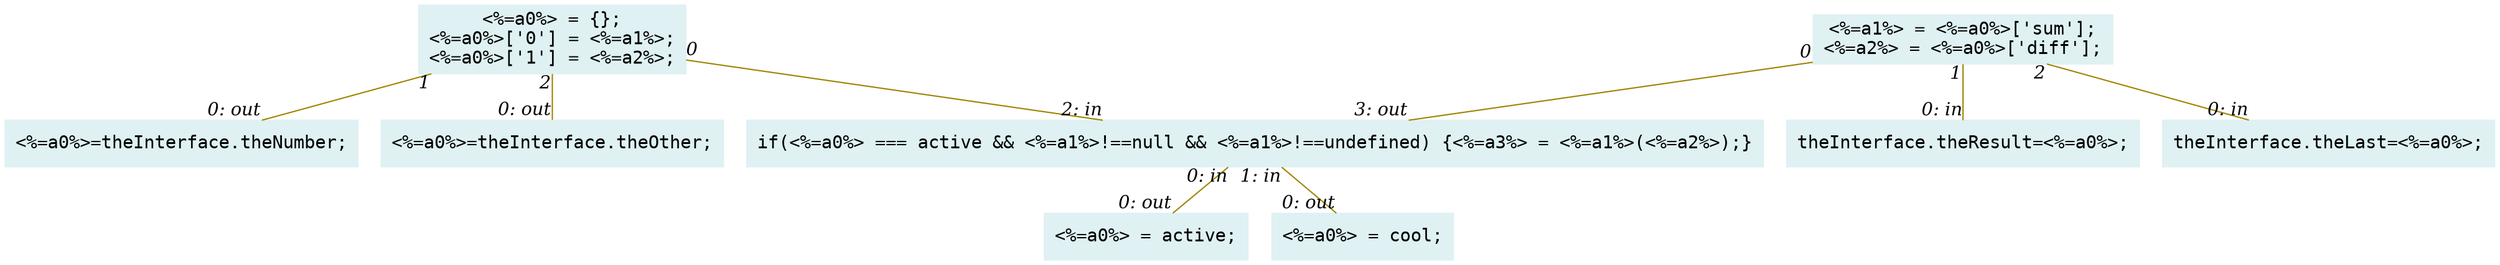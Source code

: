 digraph g{node_1013 [shape="box", style="filled", color="#dff1f2", fontname="Courier", label="<%=a0%>=theInterface.theNumber;
" ]
node_1015 [shape="box", style="filled", color="#dff1f2", fontname="Courier", label="<%=a0%>=theInterface.theOther;
" ]
node_1017 [shape="box", style="filled", color="#dff1f2", fontname="Courier", label="theInterface.theResult=<%=a0%>;
" ]
node_1019 [shape="box", style="filled", color="#dff1f2", fontname="Courier", label="theInterface.theLast=<%=a0%>;
" ]
node_1069 [shape="box", style="filled", color="#dff1f2", fontname="Courier", label="<%=a0%> = active;
" ]
node_1072 [shape="box", style="filled", color="#dff1f2", fontname="Courier", label="<%=a0%> = cool;
" ]
node_1074 [shape="box", style="filled", color="#dff1f2", fontname="Courier", label="if(<%=a0%> === active && <%=a1%>!==null && <%=a1%>!==undefined) {<%=a3%> = <%=a1%>(<%=a2%>);}
" ]
node_1103 [shape="box", style="filled", color="#dff1f2", fontname="Courier", label="<%=a0%> = {};
<%=a0%>['0'] = <%=a1%>;
<%=a0%>['1'] = <%=a2%>;
" ]
node_1107 [shape="box", style="filled", color="#dff1f2", fontname="Courier", label="<%=a1%> = <%=a0%>['sum'];
<%=a2%> = <%=a0%>['diff'];
" ]
node_1074 -> node_1069 [dir=none, arrowHead=none, fontname="Times-Italic", arrowsize=1, color="#9d8400", label="",  headlabel="0: out", taillabel="0: in" ]
node_1074 -> node_1072 [dir=none, arrowHead=none, fontname="Times-Italic", arrowsize=1, color="#9d8400", label="",  headlabel="0: out", taillabel="1: in" ]
node_1103 -> node_1013 [dir=none, arrowHead=none, fontname="Times-Italic", arrowsize=1, color="#9d8400", label="",  headlabel="0: out", taillabel="1" ]
node_1103 -> node_1015 [dir=none, arrowHead=none, fontname="Times-Italic", arrowsize=1, color="#9d8400", label="",  headlabel="0: out", taillabel="2" ]
node_1103 -> node_1074 [dir=none, arrowHead=none, fontname="Times-Italic", arrowsize=1, color="#9d8400", label="",  headlabel="2: in", taillabel="0" ]
node_1107 -> node_1019 [dir=none, arrowHead=none, fontname="Times-Italic", arrowsize=1, color="#9d8400", label="",  headlabel="0: in", taillabel="2" ]
node_1107 -> node_1017 [dir=none, arrowHead=none, fontname="Times-Italic", arrowsize=1, color="#9d8400", label="",  headlabel="0: in", taillabel="1" ]
node_1107 -> node_1074 [dir=none, arrowHead=none, fontname="Times-Italic", arrowsize=1, color="#9d8400", label="",  headlabel="3: out", taillabel="0" ]
}